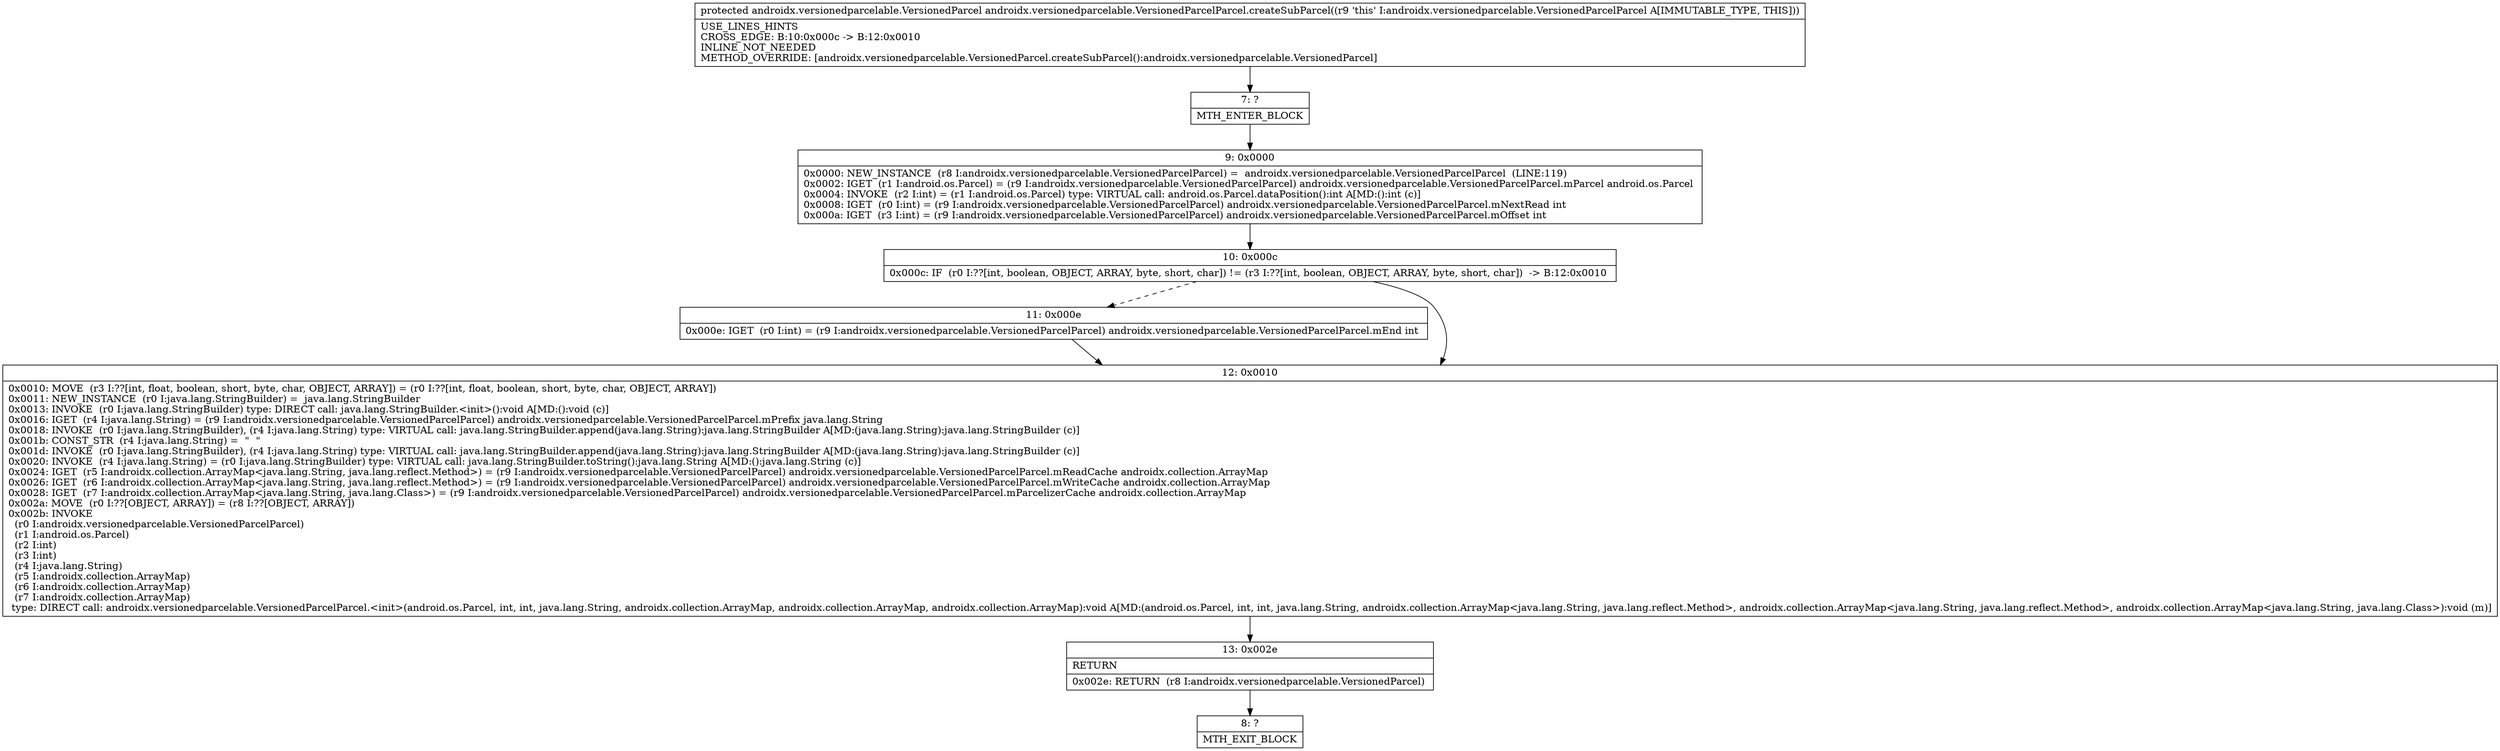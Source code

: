 digraph "CFG forandroidx.versionedparcelable.VersionedParcelParcel.createSubParcel()Landroidx\/versionedparcelable\/VersionedParcel;" {
Node_7 [shape=record,label="{7\:\ ?|MTH_ENTER_BLOCK\l}"];
Node_9 [shape=record,label="{9\:\ 0x0000|0x0000: NEW_INSTANCE  (r8 I:androidx.versionedparcelable.VersionedParcelParcel) =  androidx.versionedparcelable.VersionedParcelParcel  (LINE:119)\l0x0002: IGET  (r1 I:android.os.Parcel) = (r9 I:androidx.versionedparcelable.VersionedParcelParcel) androidx.versionedparcelable.VersionedParcelParcel.mParcel android.os.Parcel \l0x0004: INVOKE  (r2 I:int) = (r1 I:android.os.Parcel) type: VIRTUAL call: android.os.Parcel.dataPosition():int A[MD:():int (c)]\l0x0008: IGET  (r0 I:int) = (r9 I:androidx.versionedparcelable.VersionedParcelParcel) androidx.versionedparcelable.VersionedParcelParcel.mNextRead int \l0x000a: IGET  (r3 I:int) = (r9 I:androidx.versionedparcelable.VersionedParcelParcel) androidx.versionedparcelable.VersionedParcelParcel.mOffset int \l}"];
Node_10 [shape=record,label="{10\:\ 0x000c|0x000c: IF  (r0 I:??[int, boolean, OBJECT, ARRAY, byte, short, char]) != (r3 I:??[int, boolean, OBJECT, ARRAY, byte, short, char])  \-\> B:12:0x0010 \l}"];
Node_11 [shape=record,label="{11\:\ 0x000e|0x000e: IGET  (r0 I:int) = (r9 I:androidx.versionedparcelable.VersionedParcelParcel) androidx.versionedparcelable.VersionedParcelParcel.mEnd int \l}"];
Node_12 [shape=record,label="{12\:\ 0x0010|0x0010: MOVE  (r3 I:??[int, float, boolean, short, byte, char, OBJECT, ARRAY]) = (r0 I:??[int, float, boolean, short, byte, char, OBJECT, ARRAY]) \l0x0011: NEW_INSTANCE  (r0 I:java.lang.StringBuilder) =  java.lang.StringBuilder \l0x0013: INVOKE  (r0 I:java.lang.StringBuilder) type: DIRECT call: java.lang.StringBuilder.\<init\>():void A[MD:():void (c)]\l0x0016: IGET  (r4 I:java.lang.String) = (r9 I:androidx.versionedparcelable.VersionedParcelParcel) androidx.versionedparcelable.VersionedParcelParcel.mPrefix java.lang.String \l0x0018: INVOKE  (r0 I:java.lang.StringBuilder), (r4 I:java.lang.String) type: VIRTUAL call: java.lang.StringBuilder.append(java.lang.String):java.lang.StringBuilder A[MD:(java.lang.String):java.lang.StringBuilder (c)]\l0x001b: CONST_STR  (r4 I:java.lang.String) =  \"  \" \l0x001d: INVOKE  (r0 I:java.lang.StringBuilder), (r4 I:java.lang.String) type: VIRTUAL call: java.lang.StringBuilder.append(java.lang.String):java.lang.StringBuilder A[MD:(java.lang.String):java.lang.StringBuilder (c)]\l0x0020: INVOKE  (r4 I:java.lang.String) = (r0 I:java.lang.StringBuilder) type: VIRTUAL call: java.lang.StringBuilder.toString():java.lang.String A[MD:():java.lang.String (c)]\l0x0024: IGET  (r5 I:androidx.collection.ArrayMap\<java.lang.String, java.lang.reflect.Method\>) = (r9 I:androidx.versionedparcelable.VersionedParcelParcel) androidx.versionedparcelable.VersionedParcelParcel.mReadCache androidx.collection.ArrayMap \l0x0026: IGET  (r6 I:androidx.collection.ArrayMap\<java.lang.String, java.lang.reflect.Method\>) = (r9 I:androidx.versionedparcelable.VersionedParcelParcel) androidx.versionedparcelable.VersionedParcelParcel.mWriteCache androidx.collection.ArrayMap \l0x0028: IGET  (r7 I:androidx.collection.ArrayMap\<java.lang.String, java.lang.Class\>) = (r9 I:androidx.versionedparcelable.VersionedParcelParcel) androidx.versionedparcelable.VersionedParcelParcel.mParcelizerCache androidx.collection.ArrayMap \l0x002a: MOVE  (r0 I:??[OBJECT, ARRAY]) = (r8 I:??[OBJECT, ARRAY]) \l0x002b: INVOKE  \l  (r0 I:androidx.versionedparcelable.VersionedParcelParcel)\l  (r1 I:android.os.Parcel)\l  (r2 I:int)\l  (r3 I:int)\l  (r4 I:java.lang.String)\l  (r5 I:androidx.collection.ArrayMap)\l  (r6 I:androidx.collection.ArrayMap)\l  (r7 I:androidx.collection.ArrayMap)\l type: DIRECT call: androidx.versionedparcelable.VersionedParcelParcel.\<init\>(android.os.Parcel, int, int, java.lang.String, androidx.collection.ArrayMap, androidx.collection.ArrayMap, androidx.collection.ArrayMap):void A[MD:(android.os.Parcel, int, int, java.lang.String, androidx.collection.ArrayMap\<java.lang.String, java.lang.reflect.Method\>, androidx.collection.ArrayMap\<java.lang.String, java.lang.reflect.Method\>, androidx.collection.ArrayMap\<java.lang.String, java.lang.Class\>):void (m)]\l}"];
Node_13 [shape=record,label="{13\:\ 0x002e|RETURN\l|0x002e: RETURN  (r8 I:androidx.versionedparcelable.VersionedParcel) \l}"];
Node_8 [shape=record,label="{8\:\ ?|MTH_EXIT_BLOCK\l}"];
MethodNode[shape=record,label="{protected androidx.versionedparcelable.VersionedParcel androidx.versionedparcelable.VersionedParcelParcel.createSubParcel((r9 'this' I:androidx.versionedparcelable.VersionedParcelParcel A[IMMUTABLE_TYPE, THIS]))  | USE_LINES_HINTS\lCROSS_EDGE: B:10:0x000c \-\> B:12:0x0010\lINLINE_NOT_NEEDED\lMETHOD_OVERRIDE: [androidx.versionedparcelable.VersionedParcel.createSubParcel():androidx.versionedparcelable.VersionedParcel]\l}"];
MethodNode -> Node_7;Node_7 -> Node_9;
Node_9 -> Node_10;
Node_10 -> Node_11[style=dashed];
Node_10 -> Node_12;
Node_11 -> Node_12;
Node_12 -> Node_13;
Node_13 -> Node_8;
}

